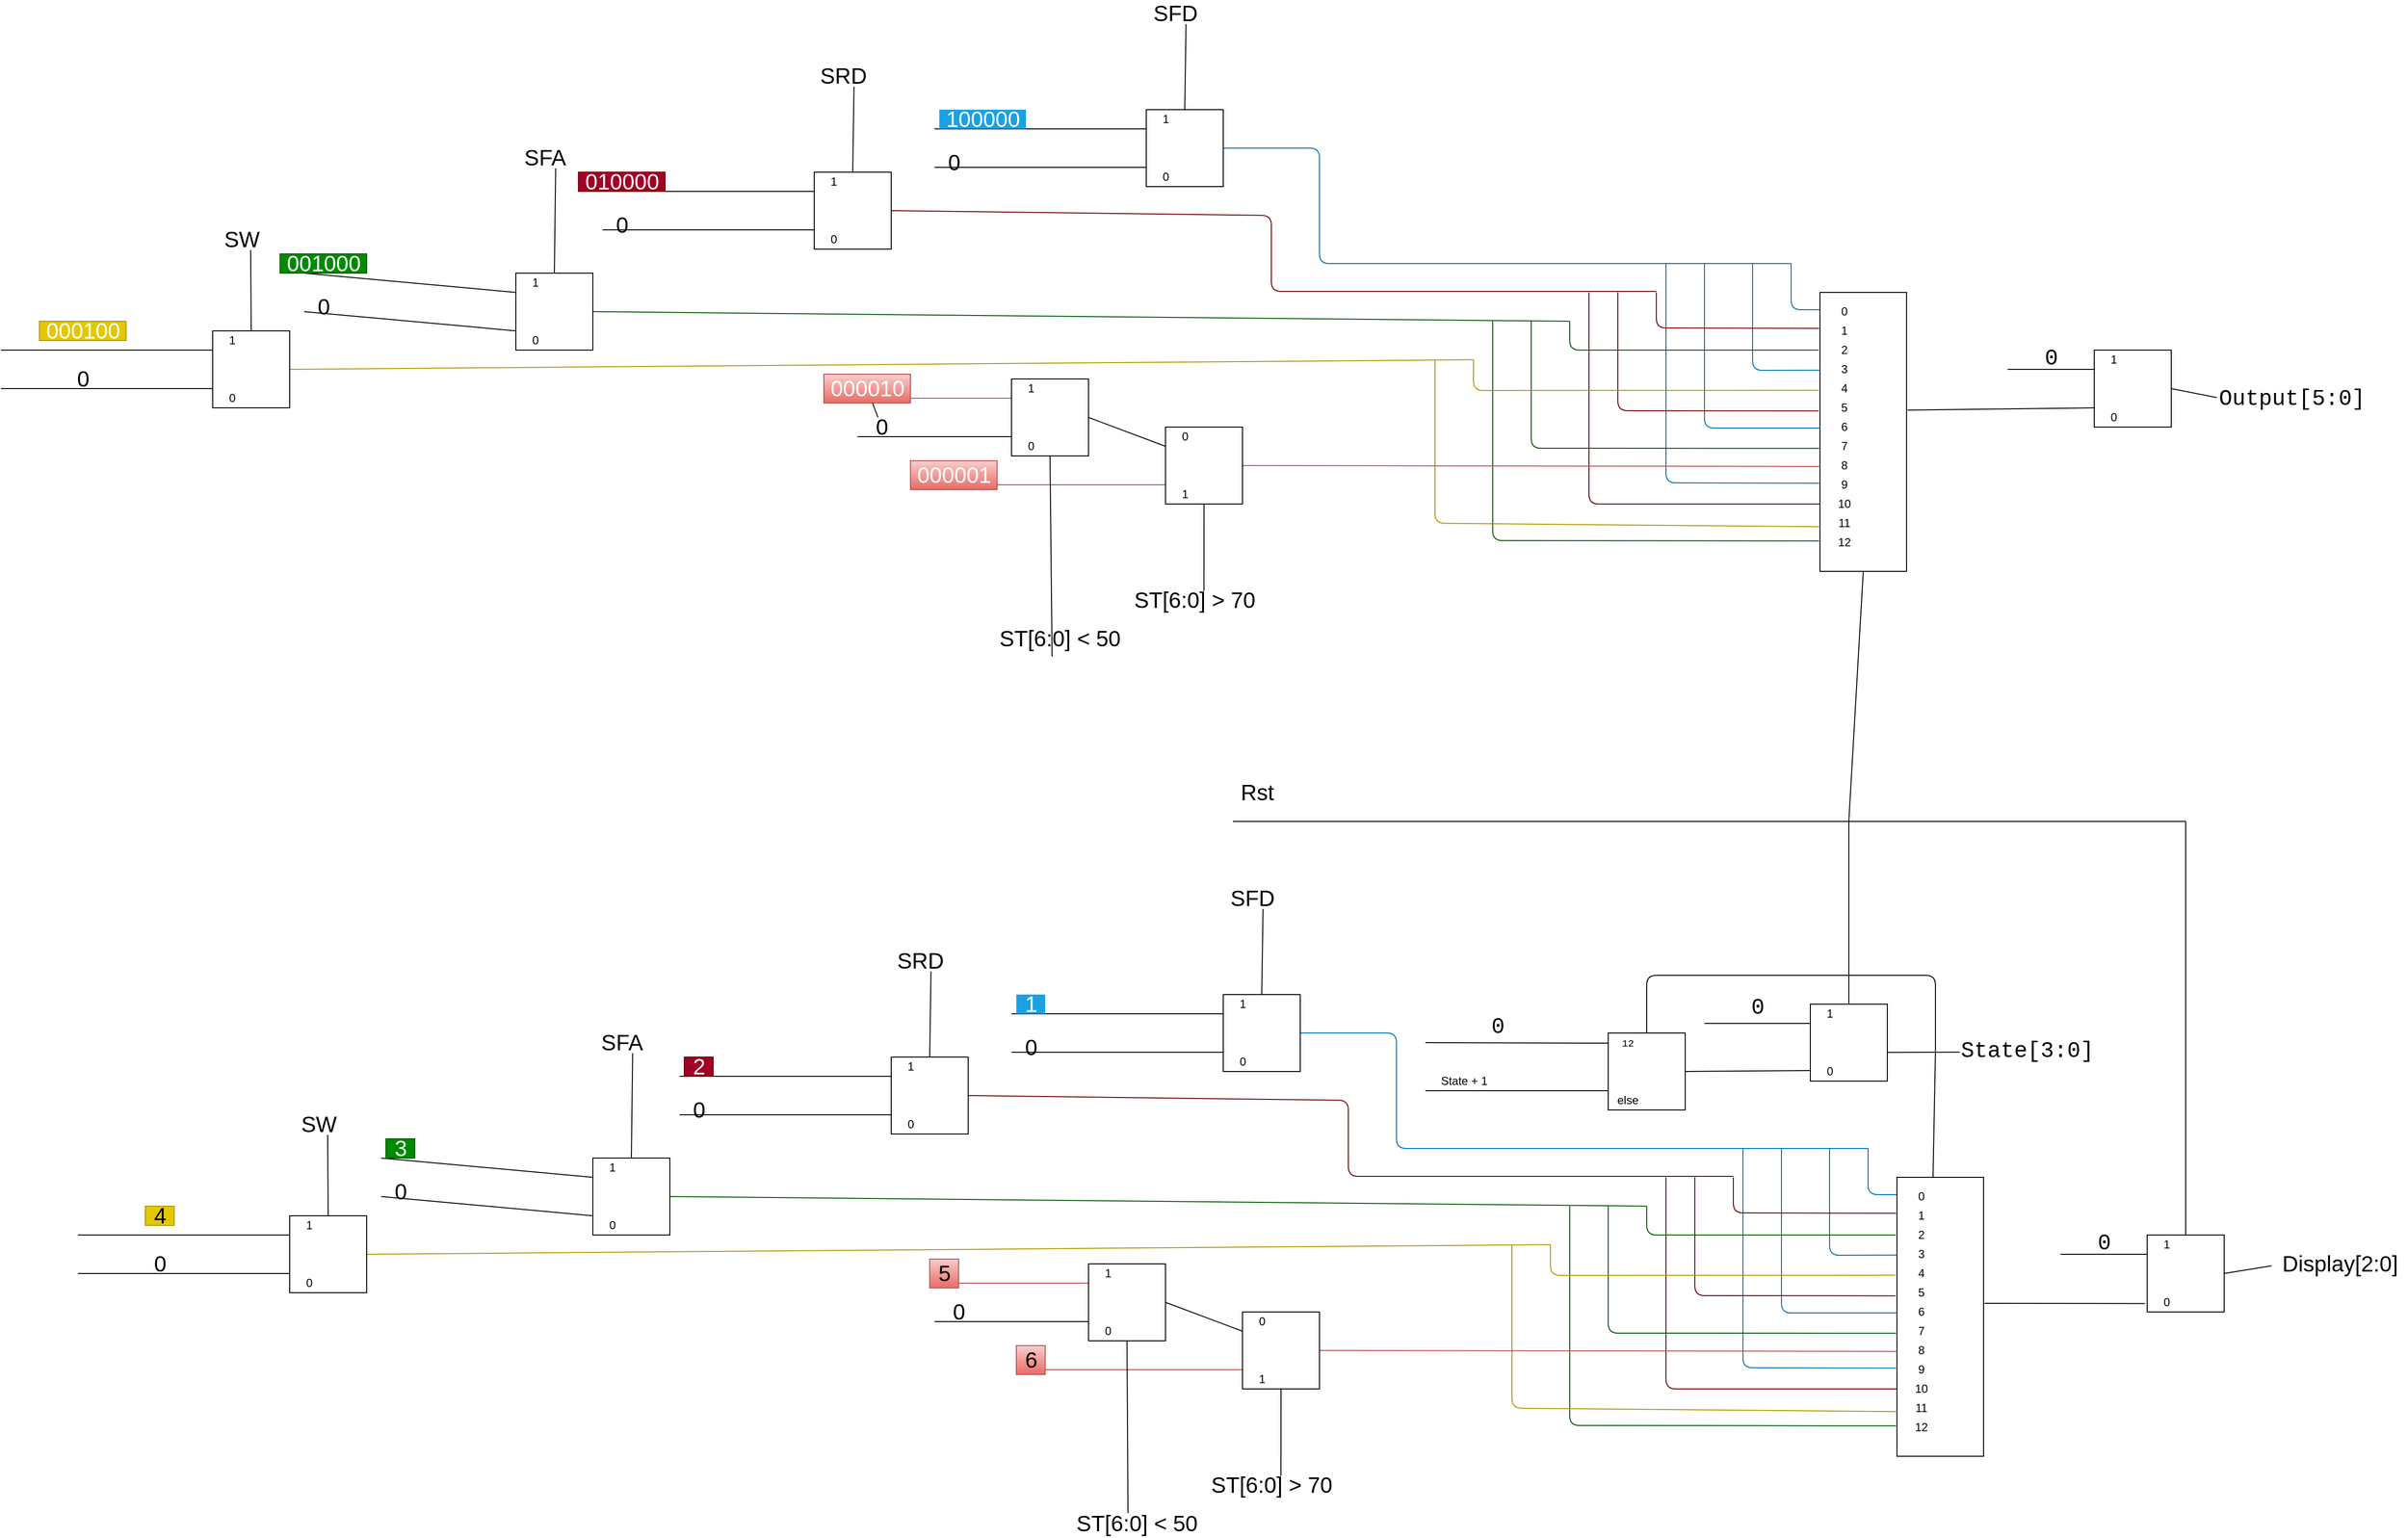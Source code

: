 <mxfile>
    <diagram id="Bz2Nu-mnMBvlXORejfEb" name="Page-1">
        <mxGraphModel dx="4529" dy="2711" grid="1" gridSize="10" guides="1" tooltips="1" connect="1" arrows="1" fold="1" page="1" pageScale="1" pageWidth="850" pageHeight="1100" math="0" shadow="0">
            <root>
                <mxCell id="0"/>
                <mxCell id="1" parent="0"/>
                <mxCell id="13" value="&lt;font style=&quot;font-size: 23px&quot;&gt;Display[2:0]&lt;/font&gt;" style="text;html=1;align=center;verticalAlign=middle;resizable=0;points=[];autosize=1;strokeColor=none;" parent="1" vertex="1">
                    <mxGeometry x="970" y="330" width="140" height="20" as="geometry"/>
                </mxCell>
                <mxCell id="14" value="&lt;div style=&quot;font-family: consolas, &amp;quot;courier new&amp;quot;, monospace; font-size: 23px; line-height: 16px;&quot;&gt;Output[5:0]&lt;/div&gt;" style="text;html=1;align=center;verticalAlign=middle;resizable=0;points=[];autosize=1;strokeColor=none;" parent="1" vertex="1">
                    <mxGeometry x="915" y="-570" width="150" height="20" as="geometry"/>
                </mxCell>
                <mxCell id="16" value="&lt;div style=&quot;font-family: consolas, &amp;quot;courier new&amp;quot;, monospace; line-height: 16px;&quot;&gt;&lt;font style=&quot;font-size: 23px&quot;&gt;State[3:0]&lt;/font&gt;&lt;/div&gt;" style="text;html=1;align=center;verticalAlign=middle;resizable=0;points=[];autosize=1;strokeColor=none;" parent="1" vertex="1">
                    <mxGeometry x="645" y="110" width="140" height="20" as="geometry"/>
                </mxCell>
                <mxCell id="17" value="" style="whiteSpace=wrap;html=1;aspect=fixed;" parent="1" vertex="1">
                    <mxGeometry x="490" y="70" width="80" height="80" as="geometry"/>
                </mxCell>
                <mxCell id="18" value="" style="endArrow=none;html=1;" parent="1" edge="1">
                    <mxGeometry width="50" height="50" relative="1" as="geometry">
                        <mxPoint x="-110" y="-120" as="sourcePoint"/>
                        <mxPoint x="880" y="-120" as="targetPoint"/>
                    </mxGeometry>
                </mxCell>
                <mxCell id="19" value="&lt;font style=&quot;font-size: 23px&quot;&gt;Rst&lt;/font&gt;" style="text;html=1;align=center;verticalAlign=middle;resizable=0;points=[];autosize=1;strokeColor=none;" parent="1" vertex="1">
                    <mxGeometry x="-110" y="-160" width="50" height="20" as="geometry"/>
                </mxCell>
                <mxCell id="20" value="" style="endArrow=none;html=1;exitX=0.5;exitY=0;exitDx=0;exitDy=0;" parent="1" source="17" edge="1">
                    <mxGeometry width="50" height="50" relative="1" as="geometry">
                        <mxPoint x="810" y="280" as="sourcePoint"/>
                        <mxPoint x="530" y="-120" as="targetPoint"/>
                    </mxGeometry>
                </mxCell>
                <mxCell id="21" value="" style="endArrow=none;html=1;entryX=0;entryY=0.25;entryDx=0;entryDy=0;" parent="1" target="17" edge="1">
                    <mxGeometry width="50" height="50" relative="1" as="geometry">
                        <mxPoint x="380" y="90" as="sourcePoint"/>
                        <mxPoint x="860" y="230" as="targetPoint"/>
                    </mxGeometry>
                </mxCell>
                <mxCell id="22" value="&lt;div style=&quot;font-family: consolas, &amp;quot;courier new&amp;quot;, monospace; font-size: 10.5px; line-height: 14px;&quot;&gt;&lt;span style=&quot;font-size: 23px&quot;&gt;0&lt;/span&gt;&lt;/div&gt;" style="text;html=1;align=center;verticalAlign=middle;resizable=0;points=[];autosize=1;strokeColor=none;" parent="1" vertex="1">
                    <mxGeometry x="420" y="65" width="30" height="20" as="geometry"/>
                </mxCell>
                <mxCell id="23" value="" style="endArrow=none;html=1;exitX=1.005;exitY=0.626;exitDx=0;exitDy=0;exitPerimeter=0;entryX=0.001;entryY=0.493;entryDx=0;entryDy=0;entryPerimeter=0;" parent="1" source="17" target="16" edge="1">
                    <mxGeometry width="50" height="50" relative="1" as="geometry">
                        <mxPoint x="490" y="110" as="sourcePoint"/>
                        <mxPoint x="640" y="120" as="targetPoint"/>
                    </mxGeometry>
                </mxCell>
                <mxCell id="25" value="" style="endArrow=none;html=1;entryX=0.009;entryY=0.132;entryDx=0;entryDy=0;entryPerimeter=0;" parent="1" target="38" edge="1">
                    <mxGeometry width="50" height="50" relative="1" as="geometry">
                        <mxPoint x="90" y="110" as="sourcePoint"/>
                        <mxPoint x="280" y="110" as="targetPoint"/>
                    </mxGeometry>
                </mxCell>
                <mxCell id="26" value="&lt;div style=&quot;font-family: consolas, &amp;quot;courier new&amp;quot;, monospace; font-size: 10.5px; line-height: 14px;&quot;&gt;&lt;span style=&quot;font-size: 23px&quot;&gt;0&lt;/span&gt;&lt;/div&gt;" style="text;html=1;align=center;verticalAlign=middle;resizable=0;points=[];autosize=1;strokeColor=none;" parent="1" vertex="1">
                    <mxGeometry x="150" y="85" width="30" height="20" as="geometry"/>
                </mxCell>
                <mxCell id="28" value="" style="endArrow=none;html=1;entryX=0.005;entryY=0.862;entryDx=0;entryDy=0;entryPerimeter=0;exitX=1;exitY=0.5;exitDx=0;exitDy=0;" parent="1" source="38" target="17" edge="1">
                    <mxGeometry width="50" height="50" relative="1" as="geometry">
                        <mxPoint x="400" y="139" as="sourcePoint"/>
                        <mxPoint x="440" as="targetPoint"/>
                    </mxGeometry>
                </mxCell>
                <mxCell id="32" value="1" style="text;html=1;align=center;verticalAlign=middle;resizable=0;points=[];autosize=1;strokeColor=none;" parent="1" vertex="1">
                    <mxGeometry x="500" y="70" width="20" height="20" as="geometry"/>
                </mxCell>
                <mxCell id="37" value="0" style="text;html=1;align=center;verticalAlign=middle;resizable=0;points=[];autosize=1;strokeColor=none;" parent="1" vertex="1">
                    <mxGeometry x="500" y="130" width="20" height="20" as="geometry"/>
                </mxCell>
                <mxCell id="38" value="" style="whiteSpace=wrap;html=1;aspect=fixed;" parent="1" vertex="1">
                    <mxGeometry x="280" y="100" width="80" height="80" as="geometry"/>
                </mxCell>
                <mxCell id="39" value="&lt;div style=&quot;font-family: consolas, &amp;quot;courier new&amp;quot;, monospace; font-size: 10.5px; line-height: 14px;&quot;&gt;&lt;span&gt;12&lt;/span&gt;&lt;/div&gt;" style="text;html=1;align=center;verticalAlign=middle;resizable=0;points=[];autosize=1;strokeColor=none;" parent="1" vertex="1">
                    <mxGeometry x="285" y="100" width="30" height="20" as="geometry"/>
                </mxCell>
                <mxCell id="40" value="else" style="text;html=1;align=center;verticalAlign=middle;resizable=0;points=[];autosize=1;strokeColor=none;" parent="1" vertex="1">
                    <mxGeometry x="280" y="160" width="40" height="20" as="geometry"/>
                </mxCell>
                <mxCell id="41" value="" style="endArrow=none;html=1;exitX=0.5;exitY=0;exitDx=0;exitDy=0;" parent="1" source="38" edge="1">
                    <mxGeometry width="50" height="50" relative="1" as="geometry">
                        <mxPoint x="320" y="40" as="sourcePoint"/>
                        <mxPoint x="620" y="120" as="targetPoint"/>
                        <Array as="points">
                            <mxPoint x="320" y="40"/>
                            <mxPoint x="620" y="40"/>
                        </Array>
                    </mxGeometry>
                </mxCell>
                <mxCell id="42" value="" style="endArrow=none;html=1;exitX=0;exitY=0.75;exitDx=0;exitDy=0;" parent="1" source="38" edge="1">
                    <mxGeometry width="50" height="50" relative="1" as="geometry">
                        <mxPoint x="370" y="110" as="sourcePoint"/>
                        <mxPoint x="90" y="160" as="targetPoint"/>
                    </mxGeometry>
                </mxCell>
                <mxCell id="43" value="State + 1" style="text;html=1;align=center;verticalAlign=middle;resizable=0;points=[];autosize=1;strokeColor=none;" parent="1" vertex="1">
                    <mxGeometry x="100" y="140" width="60" height="20" as="geometry"/>
                </mxCell>
                <mxCell id="50" style="edgeStyle=none;html=1;exitX=1;exitY=0.5;exitDx=0;exitDy=0;endArrow=none;endFill=0;entryX=-0.005;entryY=0.6;entryDx=0;entryDy=0;entryPerimeter=0;" parent="1" source="44" target="13" edge="1">
                    <mxGeometry relative="1" as="geometry">
                        <mxPoint x="960" y="300" as="targetPoint"/>
                    </mxGeometry>
                </mxCell>
                <mxCell id="44" value="" style="whiteSpace=wrap;html=1;aspect=fixed;" parent="1" vertex="1">
                    <mxGeometry x="840" y="310" width="80" height="80" as="geometry"/>
                </mxCell>
                <mxCell id="45" value="&lt;div style=&quot;font-family: consolas, &amp;quot;courier new&amp;quot;, monospace; font-size: 10.5px; line-height: 14px;&quot;&gt;&lt;span style=&quot;font-size: 23px&quot;&gt;0&lt;/span&gt;&lt;/div&gt;" style="text;html=1;align=center;verticalAlign=middle;resizable=0;points=[];autosize=1;strokeColor=none;" parent="1" vertex="1">
                    <mxGeometry x="780" y="310" width="30" height="20" as="geometry"/>
                </mxCell>
                <mxCell id="46" value="1" style="text;html=1;align=center;verticalAlign=middle;resizable=0;points=[];autosize=1;strokeColor=none;" parent="1" vertex="1">
                    <mxGeometry x="850" y="310" width="20" height="20" as="geometry"/>
                </mxCell>
                <mxCell id="47" value="0" style="text;html=1;align=center;verticalAlign=middle;resizable=0;points=[];autosize=1;strokeColor=none;" parent="1" vertex="1">
                    <mxGeometry x="850" y="370" width="20" height="20" as="geometry"/>
                </mxCell>
                <mxCell id="48" value="" style="endArrow=none;html=1;exitX=0.5;exitY=0;exitDx=0;exitDy=0;" parent="1" source="44" edge="1">
                    <mxGeometry width="50" height="50" relative="1" as="geometry">
                        <mxPoint x="880" y="280" as="sourcePoint"/>
                        <mxPoint x="880" y="-120" as="targetPoint"/>
                    </mxGeometry>
                </mxCell>
                <mxCell id="49" value="" style="endArrow=none;html=1;entryX=0;entryY=0.25;entryDx=0;entryDy=0;" parent="1" target="44" edge="1">
                    <mxGeometry width="50" height="50" relative="1" as="geometry">
                        <mxPoint x="750" y="330" as="sourcePoint"/>
                        <mxPoint x="720" y="160" as="targetPoint"/>
                    </mxGeometry>
                </mxCell>
                <mxCell id="55" style="edgeStyle=none;html=1;entryX=-0.029;entryY=0.89;entryDx=0;entryDy=0;entryPerimeter=0;endArrow=none;endFill=0;" parent="1" target="44" edge="1">
                    <mxGeometry relative="1" as="geometry">
                        <mxPoint x="671" y="381" as="sourcePoint"/>
                    </mxGeometry>
                </mxCell>
                <mxCell id="54" value="" style="endArrow=none;html=1;exitX=0.416;exitY=0.007;exitDx=0;exitDy=0;exitPerimeter=0;" parent="1" source="56" edge="1">
                    <mxGeometry width="50" height="50" relative="1" as="geometry">
                        <mxPoint x="620" y="340" as="sourcePoint"/>
                        <mxPoint x="620" y="120" as="targetPoint"/>
                    </mxGeometry>
                </mxCell>
                <mxCell id="56" value="" style="rounded=0;whiteSpace=wrap;html=1;" parent="1" vertex="1">
                    <mxGeometry x="580" y="250" width="90" height="290" as="geometry"/>
                </mxCell>
                <mxCell id="57" value="0" style="text;html=1;align=center;verticalAlign=middle;resizable=0;points=[];autosize=1;strokeColor=none;" parent="1" vertex="1">
                    <mxGeometry x="595" y="260" width="20" height="20" as="geometry"/>
                </mxCell>
                <mxCell id="58" value="1" style="text;html=1;align=center;verticalAlign=middle;resizable=0;points=[];autosize=1;strokeColor=none;" parent="1" vertex="1">
                    <mxGeometry x="595" y="280" width="20" height="20" as="geometry"/>
                </mxCell>
                <mxCell id="59" value="2" style="text;html=1;align=center;verticalAlign=middle;resizable=0;points=[];autosize=1;strokeColor=none;" parent="1" vertex="1">
                    <mxGeometry x="595" y="300" width="20" height="20" as="geometry"/>
                </mxCell>
                <mxCell id="60" value="3" style="text;html=1;align=center;verticalAlign=middle;resizable=0;points=[];autosize=1;strokeColor=none;" parent="1" vertex="1">
                    <mxGeometry x="595" y="320" width="20" height="20" as="geometry"/>
                </mxCell>
                <mxCell id="61" value="4" style="text;html=1;align=center;verticalAlign=middle;resizable=0;points=[];autosize=1;strokeColor=none;" parent="1" vertex="1">
                    <mxGeometry x="595" y="340" width="20" height="20" as="geometry"/>
                </mxCell>
                <mxCell id="62" value="5" style="text;html=1;align=center;verticalAlign=middle;resizable=0;points=[];autosize=1;strokeColor=none;" parent="1" vertex="1">
                    <mxGeometry x="595" y="360" width="20" height="20" as="geometry"/>
                </mxCell>
                <mxCell id="63" value="6" style="text;html=1;align=center;verticalAlign=middle;resizable=0;points=[];autosize=1;strokeColor=none;" parent="1" vertex="1">
                    <mxGeometry x="595" y="380" width="20" height="20" as="geometry"/>
                </mxCell>
                <mxCell id="64" value="7" style="text;html=1;align=center;verticalAlign=middle;resizable=0;points=[];autosize=1;strokeColor=none;" parent="1" vertex="1">
                    <mxGeometry x="595" y="400" width="20" height="20" as="geometry"/>
                </mxCell>
                <mxCell id="65" value="8" style="text;html=1;align=center;verticalAlign=middle;resizable=0;points=[];autosize=1;strokeColor=none;" parent="1" vertex="1">
                    <mxGeometry x="595" y="420" width="20" height="20" as="geometry"/>
                </mxCell>
                <mxCell id="66" value="9" style="text;html=1;align=center;verticalAlign=middle;resizable=0;points=[];autosize=1;strokeColor=none;" parent="1" vertex="1">
                    <mxGeometry x="595" y="440" width="20" height="20" as="geometry"/>
                </mxCell>
                <mxCell id="67" value="10" style="text;html=1;align=center;verticalAlign=middle;resizable=0;points=[];autosize=1;strokeColor=none;" parent="1" vertex="1">
                    <mxGeometry x="590" y="460" width="30" height="20" as="geometry"/>
                </mxCell>
                <mxCell id="68" value="11" style="text;html=1;align=center;verticalAlign=middle;resizable=0;points=[];autosize=1;strokeColor=none;" parent="1" vertex="1">
                    <mxGeometry x="590" y="480" width="30" height="20" as="geometry"/>
                </mxCell>
                <mxCell id="69" value="12" style="text;html=1;align=center;verticalAlign=middle;resizable=0;points=[];autosize=1;strokeColor=none;" parent="1" vertex="1">
                    <mxGeometry x="590" y="500" width="30" height="20" as="geometry"/>
                </mxCell>
                <mxCell id="70" value="" style="endArrow=none;html=1;fillColor=#1ba1e2;strokeColor=#006EAF;exitX=1;exitY=0.5;exitDx=0;exitDy=0;" parent="1" edge="1" source="117">
                    <mxGeometry width="50" height="50" relative="1" as="geometry">
                        <mxPoint x="90" y="220" as="sourcePoint"/>
                        <mxPoint x="550" y="220" as="targetPoint"/>
                        <Array as="points">
                            <mxPoint x="60" y="100"/>
                            <mxPoint x="60" y="220"/>
                        </Array>
                    </mxGeometry>
                </mxCell>
                <mxCell id="72" value="" style="endArrow=none;html=1;fillColor=#a20025;strokeColor=#6F0000;exitX=1;exitY=0.5;exitDx=0;exitDy=0;" parent="1" edge="1" source="128">
                    <mxGeometry width="50" height="50" relative="1" as="geometry">
                        <mxPoint x="90" y="249" as="sourcePoint"/>
                        <mxPoint x="410" y="249" as="targetPoint"/>
                        <Array as="points">
                            <mxPoint x="10" y="170"/>
                            <mxPoint x="10" y="249"/>
                        </Array>
                    </mxGeometry>
                </mxCell>
                <mxCell id="74" value="" style="endArrow=none;html=1;fillColor=#008a00;strokeColor=#005700;exitX=1;exitY=0.5;exitDx=0;exitDy=0;" parent="1" edge="1" source="137">
                    <mxGeometry width="50" height="50" relative="1" as="geometry">
                        <mxPoint x="30" y="280" as="sourcePoint"/>
                        <mxPoint x="320" y="280" as="targetPoint"/>
                    </mxGeometry>
                </mxCell>
                <mxCell id="76" value="" style="endArrow=none;html=1;fillColor=#e3c800;strokeColor=#B09500;exitX=1;exitY=0.5;exitDx=0;exitDy=0;" parent="1" edge="1" source="146">
                    <mxGeometry width="50" height="50" relative="1" as="geometry">
                        <mxPoint x="-980" y="330" as="sourcePoint"/>
                        <mxPoint x="220" y="320" as="targetPoint"/>
                    </mxGeometry>
                </mxCell>
                <mxCell id="80" value="" style="endArrow=none;html=1;gradientColor=#ea6b66;fillColor=#f8cecc;strokeColor=#b85450;entryX=0;entryY=0.25;entryDx=0;entryDy=0;" parent="1" edge="1" target="96">
                    <mxGeometry width="50" height="50" relative="1" as="geometry">
                        <mxPoint x="-420" y="360" as="sourcePoint"/>
                        <mxPoint x="-340" y="388.67" as="targetPoint"/>
                    </mxGeometry>
                </mxCell>
                <mxCell id="81" value="5" style="text;html=1;align=center;verticalAlign=middle;resizable=0;points=[];autosize=1;strokeColor=#b85450;gradientColor=#ea6b66;fillColor=#f8cecc;fontSize=23;" parent="1" vertex="1">
                    <mxGeometry x="-425" y="335" width="30" height="30" as="geometry"/>
                </mxCell>
                <mxCell id="82" value="" style="endArrow=none;html=1;gradientColor=#ea6b66;fillColor=#f8cecc;strokeColor=#b85450;entryX=0;entryY=0.75;entryDx=0;entryDy=0;" parent="1" edge="1" target="108">
                    <mxGeometry width="50" height="50" relative="1" as="geometry">
                        <mxPoint x="-330" y="450" as="sourcePoint"/>
                        <mxPoint x="-340" y="419.67" as="targetPoint"/>
                    </mxGeometry>
                </mxCell>
                <mxCell id="83" value="6" style="text;html=1;align=center;verticalAlign=middle;resizable=0;points=[];autosize=1;strokeColor=#b85450;gradientColor=#ea6b66;fillColor=#f8cecc;fontSize=23;" parent="1" vertex="1">
                    <mxGeometry x="-335" y="425" width="30" height="30" as="geometry"/>
                </mxCell>
                <mxCell id="84" value="" style="endArrow=none;html=1;entryX=0.001;entryY=0.279;entryDx=0;entryDy=0;entryPerimeter=0;fillColor=#1ba1e2;strokeColor=#006EAF;" parent="1" target="56" edge="1">
                    <mxGeometry width="50" height="50" relative="1" as="geometry">
                        <mxPoint x="510" y="220" as="sourcePoint"/>
                        <mxPoint x="578" y="331" as="targetPoint"/>
                        <Array as="points">
                            <mxPoint x="510" y="331"/>
                        </Array>
                    </mxGeometry>
                </mxCell>
                <mxCell id="85" value="" style="endArrow=none;html=1;entryX=-0.005;entryY=0.062;entryDx=0;entryDy=0;entryPerimeter=0;fillColor=#1ba1e2;strokeColor=#006EAF;" parent="1" target="56" edge="1">
                    <mxGeometry width="50" height="50" relative="1" as="geometry">
                        <mxPoint x="550" y="220" as="sourcePoint"/>
                        <mxPoint x="550" y="260" as="targetPoint"/>
                        <Array as="points">
                            <mxPoint x="550" y="268"/>
                        </Array>
                    </mxGeometry>
                </mxCell>
                <mxCell id="86" value="" style="endArrow=none;html=1;entryX=0.003;entryY=0.486;entryDx=0;entryDy=0;entryPerimeter=0;fillColor=#1ba1e2;strokeColor=#006EAF;" parent="1" target="56" edge="1">
                    <mxGeometry width="50" height="50" relative="1" as="geometry">
                        <mxPoint x="460" y="220" as="sourcePoint"/>
                        <mxPoint x="570" y="390" as="targetPoint"/>
                        <Array as="points">
                            <mxPoint x="460" y="391"/>
                        </Array>
                    </mxGeometry>
                </mxCell>
                <mxCell id="87" value="" style="endArrow=none;html=1;entryX=-0.011;entryY=0.684;entryDx=0;entryDy=0;entryPerimeter=0;fillColor=#1ba1e2;strokeColor=#006EAF;" parent="1" target="56" edge="1">
                    <mxGeometry width="50" height="50" relative="1" as="geometry">
                        <mxPoint x="420" y="220" as="sourcePoint"/>
                        <mxPoint x="590.27" y="400.94" as="targetPoint"/>
                        <Array as="points">
                            <mxPoint x="420" y="448"/>
                        </Array>
                    </mxGeometry>
                </mxCell>
                <mxCell id="88" value="" style="endArrow=none;html=1;entryX=-0.011;entryY=0.129;entryDx=0;entryDy=0;entryPerimeter=0;fillColor=#a20025;strokeColor=#6F0000;" parent="1" target="56" edge="1">
                    <mxGeometry width="50" height="50" relative="1" as="geometry">
                        <mxPoint x="410" y="250" as="sourcePoint"/>
                        <mxPoint x="420" y="370" as="targetPoint"/>
                        <Array as="points">
                            <mxPoint x="410" y="287"/>
                        </Array>
                    </mxGeometry>
                </mxCell>
                <mxCell id="89" value="" style="endArrow=none;html=1;entryX=-0.017;entryY=0.425;entryDx=0;entryDy=0;entryPerimeter=0;fillColor=#a20025;strokeColor=#6F0000;" parent="1" target="56" edge="1">
                    <mxGeometry width="50" height="50" relative="1" as="geometry">
                        <mxPoint x="370" y="250" as="sourcePoint"/>
                        <mxPoint x="589.01" y="297.41" as="targetPoint"/>
                        <Array as="points">
                            <mxPoint x="370" y="373"/>
                        </Array>
                    </mxGeometry>
                </mxCell>
                <mxCell id="90" value="" style="endArrow=none;html=1;fillColor=#a20025;strokeColor=#6F0000;" parent="1" edge="1">
                    <mxGeometry width="50" height="50" relative="1" as="geometry">
                        <mxPoint x="340" y="250" as="sourcePoint"/>
                        <mxPoint x="580" y="470" as="targetPoint"/>
                        <Array as="points">
                            <mxPoint x="340" y="470"/>
                        </Array>
                    </mxGeometry>
                </mxCell>
                <mxCell id="91" value="" style="endArrow=none;html=1;entryX=-0.017;entryY=0.207;entryDx=0;entryDy=0;entryPerimeter=0;fillColor=#008a00;strokeColor=#005700;" parent="1" target="56" edge="1">
                    <mxGeometry width="50" height="50" relative="1" as="geometry">
                        <mxPoint x="320" y="280" as="sourcePoint"/>
                        <mxPoint x="609.01" y="317.41" as="targetPoint"/>
                        <Array as="points">
                            <mxPoint x="320" y="310"/>
                        </Array>
                    </mxGeometry>
                </mxCell>
                <mxCell id="92" value="" style="endArrow=none;html=1;entryX=-0.011;entryY=0.559;entryDx=0;entryDy=0;entryPerimeter=0;fillColor=#008a00;strokeColor=#005700;" parent="1" target="56" edge="1">
                    <mxGeometry width="50" height="50" relative="1" as="geometry">
                        <mxPoint x="280" y="280" as="sourcePoint"/>
                        <mxPoint x="588.47" y="320.03" as="targetPoint"/>
                        <Array as="points">
                            <mxPoint x="280" y="412"/>
                        </Array>
                    </mxGeometry>
                </mxCell>
                <mxCell id="93" value="" style="endArrow=none;html=1;entryX=-0.011;entryY=0.891;entryDx=0;entryDy=0;entryPerimeter=0;fillColor=#008a00;strokeColor=#005700;" parent="1" target="56" edge="1">
                    <mxGeometry width="50" height="50" relative="1" as="geometry">
                        <mxPoint x="240" y="280" as="sourcePoint"/>
                        <mxPoint x="589.01" y="422.11" as="targetPoint"/>
                        <Array as="points">
                            <mxPoint x="240" y="508"/>
                        </Array>
                    </mxGeometry>
                </mxCell>
                <mxCell id="94" value="" style="endArrow=none;html=1;fillColor=#e3c800;strokeColor=#B09500;entryX=-0.019;entryY=0.351;entryDx=0;entryDy=0;entryPerimeter=0;" parent="1" target="56" edge="1">
                    <mxGeometry width="50" height="50" relative="1" as="geometry">
                        <mxPoint x="220" y="320" as="sourcePoint"/>
                        <mxPoint x="230" y="324" as="targetPoint"/>
                        <Array as="points">
                            <mxPoint x="220" y="352"/>
                        </Array>
                    </mxGeometry>
                </mxCell>
                <mxCell id="95" value="" style="endArrow=none;html=1;fillColor=#e3c800;strokeColor=#B09500;entryX=0.001;entryY=0.84;entryDx=0;entryDy=0;entryPerimeter=0;" parent="1" target="56" edge="1">
                    <mxGeometry width="50" height="50" relative="1" as="geometry">
                        <mxPoint x="180" y="320" as="sourcePoint"/>
                        <mxPoint x="560" y="460" as="targetPoint"/>
                        <Array as="points">
                            <mxPoint x="180" y="490"/>
                        </Array>
                    </mxGeometry>
                </mxCell>
                <mxCell id="111" style="edgeStyle=none;html=1;exitX=1;exitY=0.5;exitDx=0;exitDy=0;entryX=0;entryY=0.25;entryDx=0;entryDy=0;endArrow=none;endFill=0;" edge="1" parent="1" source="96" target="108">
                    <mxGeometry relative="1" as="geometry"/>
                </mxCell>
                <mxCell id="114" style="edgeStyle=none;html=1;exitX=0;exitY=0.75;exitDx=0;exitDy=0;endArrow=none;endFill=0;" edge="1" parent="1" source="96">
                    <mxGeometry relative="1" as="geometry">
                        <mxPoint x="-420" y="400" as="targetPoint"/>
                    </mxGeometry>
                </mxCell>
                <mxCell id="96" value="" style="whiteSpace=wrap;html=1;aspect=fixed;" parent="1" vertex="1">
                    <mxGeometry x="-260" y="340" width="80" height="80" as="geometry"/>
                </mxCell>
                <mxCell id="97" value="1" style="text;html=1;align=center;verticalAlign=middle;resizable=0;points=[];autosize=1;strokeColor=none;" parent="1" vertex="1">
                    <mxGeometry x="-250" y="340" width="20" height="20" as="geometry"/>
                </mxCell>
                <mxCell id="98" value="0" style="text;html=1;align=center;verticalAlign=middle;resizable=0;points=[];autosize=1;strokeColor=none;" parent="1" vertex="1">
                    <mxGeometry x="-250" y="400" width="20" height="20" as="geometry"/>
                </mxCell>
                <mxCell id="104" style="edgeStyle=none;html=1;exitX=1;exitY=0.5;exitDx=0;exitDy=0;entryX=-0.018;entryY=0.467;entryDx=0;entryDy=0;entryPerimeter=0;endArrow=none;endFill=0;" parent="1" source="99" target="14" edge="1">
                    <mxGeometry relative="1" as="geometry"/>
                </mxCell>
                <mxCell id="105" style="edgeStyle=none;html=1;exitX=0;exitY=0.75;exitDx=0;exitDy=0;endArrow=none;endFill=0;entryX=1.011;entryY=0.422;entryDx=0;entryDy=0;entryPerimeter=0;" parent="1" source="99" target="172" edge="1">
                    <mxGeometry relative="1" as="geometry">
                        <mxPoint x="695" y="-549" as="targetPoint"/>
                    </mxGeometry>
                </mxCell>
                <mxCell id="99" value="" style="whiteSpace=wrap;html=1;aspect=fixed;" parent="1" vertex="1">
                    <mxGeometry x="785" y="-610" width="80" height="80" as="geometry"/>
                </mxCell>
                <mxCell id="100" value="&lt;div style=&quot;font-family: consolas, &amp;quot;courier new&amp;quot;, monospace; font-size: 10.5px; line-height: 14px;&quot;&gt;&lt;span style=&quot;font-size: 23px&quot;&gt;0&lt;/span&gt;&lt;/div&gt;" style="text;html=1;align=center;verticalAlign=middle;resizable=0;points=[];autosize=1;strokeColor=none;" parent="1" vertex="1">
                    <mxGeometry x="725" y="-610" width="30" height="20" as="geometry"/>
                </mxCell>
                <mxCell id="101" value="1" style="text;html=1;align=center;verticalAlign=middle;resizable=0;points=[];autosize=1;strokeColor=none;" parent="1" vertex="1">
                    <mxGeometry x="795" y="-610" width="20" height="20" as="geometry"/>
                </mxCell>
                <mxCell id="102" value="0" style="text;html=1;align=center;verticalAlign=middle;resizable=0;points=[];autosize=1;strokeColor=none;" parent="1" vertex="1">
                    <mxGeometry x="795" y="-550" width="20" height="20" as="geometry"/>
                </mxCell>
                <mxCell id="103" value="" style="endArrow=none;html=1;entryX=0;entryY=0.25;entryDx=0;entryDy=0;" parent="1" target="99" edge="1">
                    <mxGeometry width="50" height="50" relative="1" as="geometry">
                        <mxPoint x="695" y="-590" as="sourcePoint"/>
                        <mxPoint x="665" y="-760" as="targetPoint"/>
                    </mxGeometry>
                </mxCell>
                <mxCell id="106" value="&lt;font style=&quot;font-size: 23px&quot;&gt;ST[6:0] &amp;lt; 50&lt;/font&gt;" style="text;html=1;align=center;verticalAlign=middle;resizable=0;points=[];autosize=1;strokeColor=none;" parent="1" vertex="1">
                    <mxGeometry x="-280" y="600" width="140" height="20" as="geometry"/>
                </mxCell>
                <mxCell id="107" value="" style="endArrow=none;html=1;fontColor=#FFFFFF;exitX=0.436;exitY=-0.043;exitDx=0;exitDy=0;exitPerimeter=0;entryX=0.5;entryY=1;entryDx=0;entryDy=0;" parent="1" source="106" target="96" edge="1">
                    <mxGeometry width="50" height="50" relative="1" as="geometry">
                        <mxPoint x="-210" y="270" as="sourcePoint"/>
                        <mxPoint x="-210" y="520" as="targetPoint"/>
                    </mxGeometry>
                </mxCell>
                <mxCell id="113" style="edgeStyle=none;html=1;exitX=0.5;exitY=1;exitDx=0;exitDy=0;entryX=0.571;entryY=0.017;entryDx=0;entryDy=0;entryPerimeter=0;endArrow=none;endFill=0;" edge="1" parent="1" source="108" target="112">
                    <mxGeometry relative="1" as="geometry"/>
                </mxCell>
                <mxCell id="116" style="edgeStyle=none;html=1;exitX=1;exitY=0.5;exitDx=0;exitDy=0;entryX=0;entryY=0.624;entryDx=0;entryDy=0;entryPerimeter=0;endArrow=none;endFill=0;gradientColor=#ea6b66;fillColor=#f8cecc;strokeColor=#b85450;" edge="1" parent="1" source="108" target="56">
                    <mxGeometry relative="1" as="geometry"/>
                </mxCell>
                <mxCell id="108" value="" style="whiteSpace=wrap;html=1;aspect=fixed;" vertex="1" parent="1">
                    <mxGeometry x="-100" y="390" width="80" height="80" as="geometry"/>
                </mxCell>
                <mxCell id="109" value="0" style="text;html=1;align=center;verticalAlign=middle;resizable=0;points=[];autosize=1;strokeColor=none;" vertex="1" parent="1">
                    <mxGeometry x="-90" y="390" width="20" height="20" as="geometry"/>
                </mxCell>
                <mxCell id="110" value="1" style="text;html=1;align=center;verticalAlign=middle;resizable=0;points=[];autosize=1;strokeColor=none;" vertex="1" parent="1">
                    <mxGeometry x="-90" y="450" width="20" height="20" as="geometry"/>
                </mxCell>
                <mxCell id="112" value="&lt;font style=&quot;font-size: 23px&quot;&gt;ST[6:0] &amp;gt; 70&lt;/font&gt;" style="text;html=1;align=center;verticalAlign=middle;resizable=0;points=[];autosize=1;strokeColor=none;" vertex="1" parent="1">
                    <mxGeometry x="-140" y="560" width="140" height="20" as="geometry"/>
                </mxCell>
                <mxCell id="115" value="&lt;font style=&quot;font-size: 23px&quot;&gt;0&lt;/font&gt;" style="text;html=1;align=center;verticalAlign=middle;resizable=0;points=[];autosize=1;strokeColor=none;" vertex="1" parent="1">
                    <mxGeometry x="-410" y="380" width="30" height="20" as="geometry"/>
                </mxCell>
                <mxCell id="126" style="edgeStyle=none;html=1;exitX=0;exitY=0.25;exitDx=0;exitDy=0;endArrow=none;endFill=0;" edge="1" parent="1" source="117">
                    <mxGeometry relative="1" as="geometry">
                        <mxPoint x="-340" y="80" as="targetPoint"/>
                    </mxGeometry>
                </mxCell>
                <mxCell id="117" value="" style="whiteSpace=wrap;html=1;aspect=fixed;" vertex="1" parent="1">
                    <mxGeometry x="-120" y="60" width="80" height="80" as="geometry"/>
                </mxCell>
                <mxCell id="118" value="1" style="text;html=1;align=center;verticalAlign=middle;resizable=0;points=[];autosize=1;strokeColor=none;" vertex="1" parent="1">
                    <mxGeometry x="-110" y="60" width="20" height="20" as="geometry"/>
                </mxCell>
                <mxCell id="119" value="0" style="text;html=1;align=center;verticalAlign=middle;resizable=0;points=[];autosize=1;strokeColor=none;" vertex="1" parent="1">
                    <mxGeometry x="-110" y="120" width="20" height="20" as="geometry"/>
                </mxCell>
                <mxCell id="120" value="&lt;font style=&quot;font-size: 23px&quot;&gt;SFD&lt;/font&gt;" style="text;html=1;align=center;verticalAlign=middle;resizable=0;points=[];autosize=1;strokeColor=none;" vertex="1" parent="1">
                    <mxGeometry x="-120" y="-50" width="60" height="20" as="geometry"/>
                </mxCell>
                <mxCell id="121" value="" style="endArrow=none;html=1;fontColor=#FFFFFF;entryX=0.5;entryY=0;entryDx=0;entryDy=0;exitX=0.689;exitY=1.05;exitDx=0;exitDy=0;exitPerimeter=0;" edge="1" parent="1" source="120" target="117">
                    <mxGeometry width="50" height="50" relative="1" as="geometry">
                        <mxPoint x="-230" y="-24" as="sourcePoint"/>
                        <mxPoint x="-236" y="50" as="targetPoint"/>
                    </mxGeometry>
                </mxCell>
                <mxCell id="123" style="edgeStyle=none;html=1;exitX=0;exitY=0.75;exitDx=0;exitDy=0;endArrow=none;endFill=0;" edge="1" parent="1" source="117">
                    <mxGeometry relative="1" as="geometry">
                        <mxPoint x="-340" y="120" as="targetPoint"/>
                        <mxPoint x="-280" y="138.33" as="sourcePoint"/>
                    </mxGeometry>
                </mxCell>
                <mxCell id="124" value="&lt;font style=&quot;font-size: 23px&quot;&gt;0&lt;/font&gt;" style="text;html=1;align=center;verticalAlign=middle;resizable=0;points=[];autosize=1;strokeColor=none;" vertex="1" parent="1">
                    <mxGeometry x="-335" y="105.0" width="30" height="20" as="geometry"/>
                </mxCell>
                <mxCell id="125" value="&lt;font style=&quot;font-size: 23px&quot;&gt;1&lt;/font&gt;" style="text;html=1;align=center;verticalAlign=middle;resizable=0;points=[];autosize=1;strokeColor=none;fillColor=#1ba1e2;fontColor=#ffffff;" vertex="1" parent="1">
                    <mxGeometry x="-335" y="60" width="30" height="20" as="geometry"/>
                </mxCell>
                <mxCell id="127" style="edgeStyle=none;html=1;exitX=0;exitY=0.25;exitDx=0;exitDy=0;endArrow=none;endFill=0;" edge="1" parent="1" source="128">
                    <mxGeometry relative="1" as="geometry">
                        <mxPoint x="-685" y="145" as="targetPoint"/>
                    </mxGeometry>
                </mxCell>
                <mxCell id="128" value="" style="whiteSpace=wrap;html=1;aspect=fixed;" vertex="1" parent="1">
                    <mxGeometry x="-465" y="125" width="80" height="80" as="geometry"/>
                </mxCell>
                <mxCell id="129" value="1" style="text;html=1;align=center;verticalAlign=middle;resizable=0;points=[];autosize=1;strokeColor=none;" vertex="1" parent="1">
                    <mxGeometry x="-455" y="125" width="20" height="20" as="geometry"/>
                </mxCell>
                <mxCell id="130" value="0" style="text;html=1;align=center;verticalAlign=middle;resizable=0;points=[];autosize=1;strokeColor=none;" vertex="1" parent="1">
                    <mxGeometry x="-455" y="185" width="20" height="20" as="geometry"/>
                </mxCell>
                <mxCell id="131" value="&lt;font style=&quot;font-size: 23px&quot;&gt;SRD&lt;/font&gt;" style="text;html=1;align=center;verticalAlign=middle;resizable=0;points=[];autosize=1;strokeColor=none;" vertex="1" parent="1">
                    <mxGeometry x="-465" y="15" width="60" height="20" as="geometry"/>
                </mxCell>
                <mxCell id="132" value="" style="endArrow=none;html=1;fontColor=#FFFFFF;entryX=0.5;entryY=0;entryDx=0;entryDy=0;exitX=0.689;exitY=1.05;exitDx=0;exitDy=0;exitPerimeter=0;" edge="1" parent="1" source="131" target="128">
                    <mxGeometry width="50" height="50" relative="1" as="geometry">
                        <mxPoint x="-575" y="41" as="sourcePoint"/>
                        <mxPoint x="-581" y="115" as="targetPoint"/>
                    </mxGeometry>
                </mxCell>
                <mxCell id="133" style="edgeStyle=none;html=1;exitX=0;exitY=0.75;exitDx=0;exitDy=0;endArrow=none;endFill=0;" edge="1" parent="1" source="128">
                    <mxGeometry relative="1" as="geometry">
                        <mxPoint x="-685" y="185" as="targetPoint"/>
                        <mxPoint x="-625" y="203.33" as="sourcePoint"/>
                    </mxGeometry>
                </mxCell>
                <mxCell id="134" value="&lt;font style=&quot;font-size: 23px&quot;&gt;0&lt;/font&gt;" style="text;html=1;align=center;verticalAlign=middle;resizable=0;points=[];autosize=1;strokeColor=none;" vertex="1" parent="1">
                    <mxGeometry x="-680" y="170" width="30" height="20" as="geometry"/>
                </mxCell>
                <mxCell id="135" value="&lt;font style=&quot;font-size: 23px&quot;&gt;2&lt;/font&gt;" style="text;html=1;align=center;verticalAlign=middle;resizable=0;points=[];autosize=1;strokeColor=#6F0000;fillColor=#a20025;fontColor=#ffffff;" vertex="1" parent="1">
                    <mxGeometry x="-680" y="125" width="30" height="20" as="geometry"/>
                </mxCell>
                <mxCell id="136" style="edgeStyle=none;html=1;exitX=0;exitY=0.25;exitDx=0;exitDy=0;endArrow=none;endFill=0;" edge="1" parent="1" source="137">
                    <mxGeometry relative="1" as="geometry">
                        <mxPoint x="-995" y="230" as="targetPoint"/>
                    </mxGeometry>
                </mxCell>
                <mxCell id="137" value="" style="whiteSpace=wrap;html=1;aspect=fixed;" vertex="1" parent="1">
                    <mxGeometry x="-775" y="230" width="80" height="80" as="geometry"/>
                </mxCell>
                <mxCell id="138" value="1" style="text;html=1;align=center;verticalAlign=middle;resizable=0;points=[];autosize=1;strokeColor=none;" vertex="1" parent="1">
                    <mxGeometry x="-765" y="230" width="20" height="20" as="geometry"/>
                </mxCell>
                <mxCell id="139" value="0" style="text;html=1;align=center;verticalAlign=middle;resizable=0;points=[];autosize=1;strokeColor=none;" vertex="1" parent="1">
                    <mxGeometry x="-765" y="290" width="20" height="20" as="geometry"/>
                </mxCell>
                <mxCell id="140" value="&lt;font style=&quot;font-size: 23px&quot;&gt;SFA&lt;/font&gt;" style="text;html=1;align=center;verticalAlign=middle;resizable=0;points=[];autosize=1;strokeColor=none;" vertex="1" parent="1">
                    <mxGeometry x="-775" y="100" width="60" height="20" as="geometry"/>
                </mxCell>
                <mxCell id="141" value="" style="endArrow=none;html=1;fontColor=#FFFFFF;entryX=0.5;entryY=0;entryDx=0;entryDy=0;exitX=0.689;exitY=1.05;exitDx=0;exitDy=0;exitPerimeter=0;" edge="1" parent="1" source="140" target="137">
                    <mxGeometry width="50" height="50" relative="1" as="geometry">
                        <mxPoint x="-885" y="126" as="sourcePoint"/>
                        <mxPoint x="-891" y="200" as="targetPoint"/>
                    </mxGeometry>
                </mxCell>
                <mxCell id="142" style="edgeStyle=none;html=1;exitX=0;exitY=0.75;exitDx=0;exitDy=0;endArrow=none;endFill=0;" edge="1" parent="1" source="137">
                    <mxGeometry relative="1" as="geometry">
                        <mxPoint x="-995" y="270" as="targetPoint"/>
                        <mxPoint x="-935" y="288.33" as="sourcePoint"/>
                    </mxGeometry>
                </mxCell>
                <mxCell id="143" value="&lt;font style=&quot;font-size: 23px&quot;&gt;0&lt;/font&gt;" style="text;html=1;align=center;verticalAlign=middle;resizable=0;points=[];autosize=1;strokeColor=none;" vertex="1" parent="1">
                    <mxGeometry x="-990" y="255" width="30" height="20" as="geometry"/>
                </mxCell>
                <mxCell id="144" value="&lt;font style=&quot;font-size: 23px&quot;&gt;3&lt;/font&gt;" style="text;html=1;align=center;verticalAlign=middle;resizable=0;points=[];autosize=1;strokeColor=#005700;fillColor=#008a00;fontColor=#ffffff;" vertex="1" parent="1">
                    <mxGeometry x="-990" y="210" width="30" height="20" as="geometry"/>
                </mxCell>
                <mxCell id="145" style="edgeStyle=none;html=1;exitX=0;exitY=0.25;exitDx=0;exitDy=0;endArrow=none;endFill=0;" edge="1" parent="1" source="146">
                    <mxGeometry relative="1" as="geometry">
                        <mxPoint x="-1310" y="310" as="targetPoint"/>
                    </mxGeometry>
                </mxCell>
                <mxCell id="146" value="" style="whiteSpace=wrap;html=1;aspect=fixed;" vertex="1" parent="1">
                    <mxGeometry x="-1090" y="290" width="80" height="80" as="geometry"/>
                </mxCell>
                <mxCell id="147" value="1" style="text;html=1;align=center;verticalAlign=middle;resizable=0;points=[];autosize=1;strokeColor=none;" vertex="1" parent="1">
                    <mxGeometry x="-1080" y="290" width="20" height="20" as="geometry"/>
                </mxCell>
                <mxCell id="148" value="0" style="text;html=1;align=center;verticalAlign=middle;resizable=0;points=[];autosize=1;strokeColor=none;" vertex="1" parent="1">
                    <mxGeometry x="-1080" y="350" width="20" height="20" as="geometry"/>
                </mxCell>
                <mxCell id="149" value="&lt;font style=&quot;font-size: 23px&quot;&gt;SW&lt;/font&gt;" style="text;html=1;align=center;verticalAlign=middle;resizable=0;points=[];autosize=1;strokeColor=none;" vertex="1" parent="1">
                    <mxGeometry x="-1085" y="185" width="50" height="20" as="geometry"/>
                </mxCell>
                <mxCell id="150" value="" style="endArrow=none;html=1;fontColor=#FFFFFF;entryX=0.5;entryY=0;entryDx=0;entryDy=0;exitX=0.689;exitY=1.05;exitDx=0;exitDy=0;exitPerimeter=0;" edge="1" parent="1" source="149" target="146">
                    <mxGeometry width="50" height="50" relative="1" as="geometry">
                        <mxPoint x="-1190" y="211" as="sourcePoint"/>
                        <mxPoint x="-1196" y="285" as="targetPoint"/>
                    </mxGeometry>
                </mxCell>
                <mxCell id="151" style="edgeStyle=none;html=1;exitX=0;exitY=0.75;exitDx=0;exitDy=0;endArrow=none;endFill=0;" edge="1" parent="1" source="146">
                    <mxGeometry relative="1" as="geometry">
                        <mxPoint x="-1310" y="350" as="targetPoint"/>
                        <mxPoint x="-1240" y="373.33" as="sourcePoint"/>
                    </mxGeometry>
                </mxCell>
                <mxCell id="152" value="&lt;font style=&quot;font-size: 23px&quot;&gt;0&lt;/font&gt;" style="text;html=1;align=center;verticalAlign=middle;resizable=0;points=[];autosize=1;strokeColor=none;" vertex="1" parent="1">
                    <mxGeometry x="-1240" y="330" width="30" height="20" as="geometry"/>
                </mxCell>
                <mxCell id="153" value="&lt;font style=&quot;font-size: 23px&quot;&gt;4&lt;/font&gt;" style="text;html=1;align=center;verticalAlign=middle;resizable=0;points=[];autosize=1;strokeColor=#B09500;fillColor=#e3c800;fontColor=#000000;" vertex="1" parent="1">
                    <mxGeometry x="-1240" y="280" width="30" height="20" as="geometry"/>
                </mxCell>
                <mxCell id="172" value="" style="rounded=0;whiteSpace=wrap;html=1;" vertex="1" parent="1">
                    <mxGeometry x="500" y="-670" width="90" height="290" as="geometry"/>
                </mxCell>
                <mxCell id="173" value="0" style="text;html=1;align=center;verticalAlign=middle;resizable=0;points=[];autosize=1;strokeColor=none;" vertex="1" parent="1">
                    <mxGeometry x="515" y="-660" width="20" height="20" as="geometry"/>
                </mxCell>
                <mxCell id="174" value="1" style="text;html=1;align=center;verticalAlign=middle;resizable=0;points=[];autosize=1;strokeColor=none;" vertex="1" parent="1">
                    <mxGeometry x="515" y="-640" width="20" height="20" as="geometry"/>
                </mxCell>
                <mxCell id="175" value="2" style="text;html=1;align=center;verticalAlign=middle;resizable=0;points=[];autosize=1;strokeColor=none;" vertex="1" parent="1">
                    <mxGeometry x="515" y="-620" width="20" height="20" as="geometry"/>
                </mxCell>
                <mxCell id="176" value="3" style="text;html=1;align=center;verticalAlign=middle;resizable=0;points=[];autosize=1;strokeColor=none;" vertex="1" parent="1">
                    <mxGeometry x="515" y="-600" width="20" height="20" as="geometry"/>
                </mxCell>
                <mxCell id="177" value="4" style="text;html=1;align=center;verticalAlign=middle;resizable=0;points=[];autosize=1;strokeColor=none;" vertex="1" parent="1">
                    <mxGeometry x="515" y="-580" width="20" height="20" as="geometry"/>
                </mxCell>
                <mxCell id="178" value="5" style="text;html=1;align=center;verticalAlign=middle;resizable=0;points=[];autosize=1;strokeColor=none;" vertex="1" parent="1">
                    <mxGeometry x="515" y="-560" width="20" height="20" as="geometry"/>
                </mxCell>
                <mxCell id="179" value="6" style="text;html=1;align=center;verticalAlign=middle;resizable=0;points=[];autosize=1;strokeColor=none;" vertex="1" parent="1">
                    <mxGeometry x="515" y="-540" width="20" height="20" as="geometry"/>
                </mxCell>
                <mxCell id="180" value="7" style="text;html=1;align=center;verticalAlign=middle;resizable=0;points=[];autosize=1;strokeColor=none;" vertex="1" parent="1">
                    <mxGeometry x="515" y="-520" width="20" height="20" as="geometry"/>
                </mxCell>
                <mxCell id="181" value="8" style="text;html=1;align=center;verticalAlign=middle;resizable=0;points=[];autosize=1;strokeColor=none;" vertex="1" parent="1">
                    <mxGeometry x="515" y="-500" width="20" height="20" as="geometry"/>
                </mxCell>
                <mxCell id="182" value="9" style="text;html=1;align=center;verticalAlign=middle;resizable=0;points=[];autosize=1;strokeColor=none;" vertex="1" parent="1">
                    <mxGeometry x="515" y="-480" width="20" height="20" as="geometry"/>
                </mxCell>
                <mxCell id="183" value="10" style="text;html=1;align=center;verticalAlign=middle;resizable=0;points=[];autosize=1;strokeColor=none;" vertex="1" parent="1">
                    <mxGeometry x="510" y="-460" width="30" height="20" as="geometry"/>
                </mxCell>
                <mxCell id="184" value="11" style="text;html=1;align=center;verticalAlign=middle;resizable=0;points=[];autosize=1;strokeColor=none;" vertex="1" parent="1">
                    <mxGeometry x="510" y="-440" width="30" height="20" as="geometry"/>
                </mxCell>
                <mxCell id="185" value="12" style="text;html=1;align=center;verticalAlign=middle;resizable=0;points=[];autosize=1;strokeColor=none;" vertex="1" parent="1">
                    <mxGeometry x="510" y="-420" width="30" height="20" as="geometry"/>
                </mxCell>
                <mxCell id="186" value="" style="endArrow=none;html=1;fillColor=#1ba1e2;strokeColor=#006EAF;exitX=1;exitY=0.5;exitDx=0;exitDy=0;" edge="1" parent="1" source="222">
                    <mxGeometry width="50" height="50" relative="1" as="geometry">
                        <mxPoint x="10" y="-700" as="sourcePoint"/>
                        <mxPoint x="470" y="-700" as="targetPoint"/>
                        <Array as="points">
                            <mxPoint x="-20" y="-820"/>
                            <mxPoint x="-20" y="-700"/>
                        </Array>
                    </mxGeometry>
                </mxCell>
                <mxCell id="187" value="" style="endArrow=none;html=1;fillColor=#a20025;strokeColor=#6F0000;exitX=1;exitY=0.5;exitDx=0;exitDy=0;" edge="1" parent="1" source="231">
                    <mxGeometry width="50" height="50" relative="1" as="geometry">
                        <mxPoint x="10" y="-671" as="sourcePoint"/>
                        <mxPoint x="330" y="-671" as="targetPoint"/>
                        <Array as="points">
                            <mxPoint x="-70" y="-750"/>
                            <mxPoint x="-70" y="-671"/>
                        </Array>
                    </mxGeometry>
                </mxCell>
                <mxCell id="188" value="" style="endArrow=none;html=1;fillColor=#008a00;strokeColor=#005700;exitX=1;exitY=0.5;exitDx=0;exitDy=0;" edge="1" parent="1" source="240">
                    <mxGeometry width="50" height="50" relative="1" as="geometry">
                        <mxPoint x="-50" y="-640" as="sourcePoint"/>
                        <mxPoint x="240" y="-640" as="targetPoint"/>
                    </mxGeometry>
                </mxCell>
                <mxCell id="189" value="" style="endArrow=none;html=1;fillColor=#e3c800;strokeColor=#B09500;exitX=1;exitY=0.5;exitDx=0;exitDy=0;" edge="1" parent="1" source="249">
                    <mxGeometry width="50" height="50" relative="1" as="geometry">
                        <mxPoint x="-1060" y="-590" as="sourcePoint"/>
                        <mxPoint x="140" y="-600" as="targetPoint"/>
                    </mxGeometry>
                </mxCell>
                <mxCell id="191" value="" style="endArrow=none;html=1;gradientColor=#ea6b66;fillColor=#f8cecc;strokeColor=#b85450;entryX=0;entryY=0.25;entryDx=0;entryDy=0;" edge="1" parent="1" target="209">
                    <mxGeometry width="50" height="50" relative="1" as="geometry">
                        <mxPoint x="-500" y="-560" as="sourcePoint"/>
                        <mxPoint x="-420" y="-531.33" as="targetPoint"/>
                    </mxGeometry>
                </mxCell>
                <mxCell id="192" value="&lt;span style=&quot;color: rgb(255 , 255 , 255)&quot;&gt;000010&lt;/span&gt;" style="text;html=1;align=center;verticalAlign=middle;resizable=0;points=[];autosize=1;strokeColor=#b85450;gradientColor=#ea6b66;fillColor=#f8cecc;fontSize=23;" vertex="1" parent="1">
                    <mxGeometry x="-535" y="-585" width="90" height="30" as="geometry"/>
                </mxCell>
                <mxCell id="193" value="" style="endArrow=none;html=1;gradientColor=#ea6b66;fillColor=#f8cecc;strokeColor=#b85450;entryX=0;entryY=0.75;entryDx=0;entryDy=0;" edge="1" parent="1" target="216">
                    <mxGeometry width="50" height="50" relative="1" as="geometry">
                        <mxPoint x="-410" y="-470" as="sourcePoint"/>
                        <mxPoint x="-420" y="-500.33" as="targetPoint"/>
                    </mxGeometry>
                </mxCell>
                <mxCell id="194" value="&lt;span style=&quot;color: rgb(255 , 255 , 255)&quot;&gt;000001&lt;/span&gt;" style="text;html=1;align=center;verticalAlign=middle;resizable=0;points=[];autosize=1;strokeColor=#b85450;gradientColor=#ea6b66;fillColor=#f8cecc;fontSize=23;" vertex="1" parent="1">
                    <mxGeometry x="-445" y="-495" width="90" height="30" as="geometry"/>
                </mxCell>
                <mxCell id="195" value="" style="endArrow=none;html=1;entryX=0.001;entryY=0.279;entryDx=0;entryDy=0;entryPerimeter=0;fillColor=#1ba1e2;strokeColor=#006EAF;" edge="1" parent="1" target="172">
                    <mxGeometry width="50" height="50" relative="1" as="geometry">
                        <mxPoint x="430" y="-700" as="sourcePoint"/>
                        <mxPoint x="498" y="-589" as="targetPoint"/>
                        <Array as="points">
                            <mxPoint x="430" y="-589"/>
                        </Array>
                    </mxGeometry>
                </mxCell>
                <mxCell id="196" value="" style="endArrow=none;html=1;entryX=-0.005;entryY=0.062;entryDx=0;entryDy=0;entryPerimeter=0;fillColor=#1ba1e2;strokeColor=#006EAF;" edge="1" parent="1" target="172">
                    <mxGeometry width="50" height="50" relative="1" as="geometry">
                        <mxPoint x="470" y="-700" as="sourcePoint"/>
                        <mxPoint x="470" y="-660" as="targetPoint"/>
                        <Array as="points">
                            <mxPoint x="470" y="-652"/>
                        </Array>
                    </mxGeometry>
                </mxCell>
                <mxCell id="197" value="" style="endArrow=none;html=1;entryX=0.003;entryY=0.486;entryDx=0;entryDy=0;entryPerimeter=0;fillColor=#1ba1e2;strokeColor=#006EAF;" edge="1" parent="1" target="172">
                    <mxGeometry width="50" height="50" relative="1" as="geometry">
                        <mxPoint x="380" y="-700" as="sourcePoint"/>
                        <mxPoint x="490" y="-530" as="targetPoint"/>
                        <Array as="points">
                            <mxPoint x="380" y="-529"/>
                        </Array>
                    </mxGeometry>
                </mxCell>
                <mxCell id="198" value="" style="endArrow=none;html=1;entryX=-0.011;entryY=0.684;entryDx=0;entryDy=0;entryPerimeter=0;fillColor=#1ba1e2;strokeColor=#006EAF;" edge="1" parent="1" target="172">
                    <mxGeometry width="50" height="50" relative="1" as="geometry">
                        <mxPoint x="340" y="-700" as="sourcePoint"/>
                        <mxPoint x="510.27" y="-519.06" as="targetPoint"/>
                        <Array as="points">
                            <mxPoint x="340" y="-472"/>
                        </Array>
                    </mxGeometry>
                </mxCell>
                <mxCell id="199" value="" style="endArrow=none;html=1;entryX=-0.011;entryY=0.129;entryDx=0;entryDy=0;entryPerimeter=0;fillColor=#a20025;strokeColor=#6F0000;" edge="1" parent="1" target="172">
                    <mxGeometry width="50" height="50" relative="1" as="geometry">
                        <mxPoint x="330" y="-670" as="sourcePoint"/>
                        <mxPoint x="340" y="-550" as="targetPoint"/>
                        <Array as="points">
                            <mxPoint x="330" y="-633"/>
                        </Array>
                    </mxGeometry>
                </mxCell>
                <mxCell id="200" value="" style="endArrow=none;html=1;entryX=-0.017;entryY=0.425;entryDx=0;entryDy=0;entryPerimeter=0;fillColor=#a20025;strokeColor=#6F0000;" edge="1" parent="1" target="172">
                    <mxGeometry width="50" height="50" relative="1" as="geometry">
                        <mxPoint x="290" y="-670" as="sourcePoint"/>
                        <mxPoint x="509.01" y="-622.59" as="targetPoint"/>
                        <Array as="points">
                            <mxPoint x="290" y="-547"/>
                        </Array>
                    </mxGeometry>
                </mxCell>
                <mxCell id="201" value="" style="endArrow=none;html=1;fillColor=#a20025;strokeColor=#6F0000;" edge="1" parent="1">
                    <mxGeometry width="50" height="50" relative="1" as="geometry">
                        <mxPoint x="260" y="-670" as="sourcePoint"/>
                        <mxPoint x="500" y="-450" as="targetPoint"/>
                        <Array as="points">
                            <mxPoint x="260" y="-450"/>
                        </Array>
                    </mxGeometry>
                </mxCell>
                <mxCell id="202" value="" style="endArrow=none;html=1;entryX=-0.017;entryY=0.207;entryDx=0;entryDy=0;entryPerimeter=0;fillColor=#008a00;strokeColor=#005700;" edge="1" parent="1" target="172">
                    <mxGeometry width="50" height="50" relative="1" as="geometry">
                        <mxPoint x="240" y="-640" as="sourcePoint"/>
                        <mxPoint x="529.01" y="-602.59" as="targetPoint"/>
                        <Array as="points">
                            <mxPoint x="240" y="-610"/>
                        </Array>
                    </mxGeometry>
                </mxCell>
                <mxCell id="203" value="" style="endArrow=none;html=1;entryX=-0.011;entryY=0.559;entryDx=0;entryDy=0;entryPerimeter=0;fillColor=#008a00;strokeColor=#005700;" edge="1" parent="1" target="172">
                    <mxGeometry width="50" height="50" relative="1" as="geometry">
                        <mxPoint x="200" y="-640" as="sourcePoint"/>
                        <mxPoint x="508.47" y="-599.97" as="targetPoint"/>
                        <Array as="points">
                            <mxPoint x="200" y="-508"/>
                        </Array>
                    </mxGeometry>
                </mxCell>
                <mxCell id="204" value="" style="endArrow=none;html=1;entryX=-0.011;entryY=0.891;entryDx=0;entryDy=0;entryPerimeter=0;fillColor=#008a00;strokeColor=#005700;" edge="1" parent="1" target="172">
                    <mxGeometry width="50" height="50" relative="1" as="geometry">
                        <mxPoint x="160" y="-640" as="sourcePoint"/>
                        <mxPoint x="509.01" y="-497.89" as="targetPoint"/>
                        <Array as="points">
                            <mxPoint x="160" y="-412"/>
                        </Array>
                    </mxGeometry>
                </mxCell>
                <mxCell id="205" value="" style="endArrow=none;html=1;fillColor=#e3c800;strokeColor=#B09500;entryX=-0.019;entryY=0.351;entryDx=0;entryDy=0;entryPerimeter=0;" edge="1" parent="1" target="172">
                    <mxGeometry width="50" height="50" relative="1" as="geometry">
                        <mxPoint x="140" y="-600" as="sourcePoint"/>
                        <mxPoint x="150" y="-596" as="targetPoint"/>
                        <Array as="points">
                            <mxPoint x="140" y="-568"/>
                        </Array>
                    </mxGeometry>
                </mxCell>
                <mxCell id="206" value="" style="endArrow=none;html=1;fillColor=#e3c800;strokeColor=#B09500;entryX=0.001;entryY=0.84;entryDx=0;entryDy=0;entryPerimeter=0;" edge="1" parent="1" target="172">
                    <mxGeometry width="50" height="50" relative="1" as="geometry">
                        <mxPoint x="100" y="-600" as="sourcePoint"/>
                        <mxPoint x="480" y="-460" as="targetPoint"/>
                        <Array as="points">
                            <mxPoint x="100" y="-430"/>
                        </Array>
                    </mxGeometry>
                </mxCell>
                <mxCell id="207" style="edgeStyle=none;html=1;exitX=1;exitY=0.5;exitDx=0;exitDy=0;entryX=0;entryY=0.25;entryDx=0;entryDy=0;endArrow=none;endFill=0;" edge="1" parent="1" source="209" target="216">
                    <mxGeometry relative="1" as="geometry"/>
                </mxCell>
                <mxCell id="208" style="edgeStyle=none;html=1;exitX=0;exitY=0.75;exitDx=0;exitDy=0;endArrow=none;endFill=0;" edge="1" parent="1" source="209">
                    <mxGeometry relative="1" as="geometry">
                        <mxPoint x="-500" y="-520" as="targetPoint"/>
                    </mxGeometry>
                </mxCell>
                <mxCell id="209" value="" style="whiteSpace=wrap;html=1;aspect=fixed;" vertex="1" parent="1">
                    <mxGeometry x="-340" y="-580" width="80" height="80" as="geometry"/>
                </mxCell>
                <mxCell id="210" value="1" style="text;html=1;align=center;verticalAlign=middle;resizable=0;points=[];autosize=1;strokeColor=none;" vertex="1" parent="1">
                    <mxGeometry x="-330" y="-580" width="20" height="20" as="geometry"/>
                </mxCell>
                <mxCell id="211" value="0" style="text;html=1;align=center;verticalAlign=middle;resizable=0;points=[];autosize=1;strokeColor=none;" vertex="1" parent="1">
                    <mxGeometry x="-330" y="-520" width="20" height="20" as="geometry"/>
                </mxCell>
                <mxCell id="212" value="&lt;font style=&quot;font-size: 23px&quot;&gt;ST[6:0] &amp;lt; 50&lt;/font&gt;" style="text;html=1;align=center;verticalAlign=middle;resizable=0;points=[];autosize=1;strokeColor=none;" vertex="1" parent="1">
                    <mxGeometry x="-360" y="-320" width="140" height="20" as="geometry"/>
                </mxCell>
                <mxCell id="213" value="" style="endArrow=none;html=1;fontColor=#FFFFFF;exitX=0.444;exitY=1.433;exitDx=0;exitDy=0;exitPerimeter=0;entryX=0.5;entryY=1;entryDx=0;entryDy=0;" edge="1" parent="1" source="212" target="209">
                    <mxGeometry width="50" height="50" relative="1" as="geometry">
                        <mxPoint x="-290" y="-650" as="sourcePoint"/>
                        <mxPoint x="-290" y="-400" as="targetPoint"/>
                    </mxGeometry>
                </mxCell>
                <mxCell id="214" style="edgeStyle=none;html=1;exitX=0.5;exitY=1;exitDx=0;exitDy=0;entryX=0.571;entryY=0.017;entryDx=0;entryDy=0;entryPerimeter=0;endArrow=none;endFill=0;" edge="1" parent="1" source="216" target="219">
                    <mxGeometry relative="1" as="geometry"/>
                </mxCell>
                <mxCell id="215" style="edgeStyle=none;html=1;exitX=1;exitY=0.5;exitDx=0;exitDy=0;entryX=0;entryY=0.624;entryDx=0;entryDy=0;entryPerimeter=0;endArrow=none;endFill=0;gradientColor=#ea6b66;fillColor=#f8cecc;strokeColor=#b85450;" edge="1" parent="1" source="216" target="172">
                    <mxGeometry relative="1" as="geometry"/>
                </mxCell>
                <mxCell id="216" value="" style="whiteSpace=wrap;html=1;aspect=fixed;" vertex="1" parent="1">
                    <mxGeometry x="-180" y="-530" width="80" height="80" as="geometry"/>
                </mxCell>
                <mxCell id="217" value="0" style="text;html=1;align=center;verticalAlign=middle;resizable=0;points=[];autosize=1;strokeColor=none;" vertex="1" parent="1">
                    <mxGeometry x="-170" y="-530" width="20" height="20" as="geometry"/>
                </mxCell>
                <mxCell id="218" value="1" style="text;html=1;align=center;verticalAlign=middle;resizable=0;points=[];autosize=1;strokeColor=none;" vertex="1" parent="1">
                    <mxGeometry x="-170" y="-470" width="20" height="20" as="geometry"/>
                </mxCell>
                <mxCell id="219" value="&lt;font style=&quot;font-size: 23px&quot;&gt;ST[6:0] &amp;gt; 70&lt;/font&gt;" style="text;html=1;align=center;verticalAlign=middle;resizable=0;points=[];autosize=1;strokeColor=none;" vertex="1" parent="1">
                    <mxGeometry x="-220" y="-360" width="140" height="20" as="geometry"/>
                </mxCell>
                <mxCell id="259" value="" style="edgeStyle=none;html=1;fontSize=23;fontColor=#000000;endArrow=none;endFill=0;" edge="1" parent="1" source="220" target="192">
                    <mxGeometry relative="1" as="geometry"/>
                </mxCell>
                <mxCell id="220" value="&lt;font style=&quot;font-size: 23px&quot;&gt;0&lt;/font&gt;" style="text;html=1;align=center;verticalAlign=middle;resizable=0;points=[];autosize=1;strokeColor=none;" vertex="1" parent="1">
                    <mxGeometry x="-490" y="-540" width="30" height="20" as="geometry"/>
                </mxCell>
                <mxCell id="221" style="edgeStyle=none;html=1;exitX=0;exitY=0.25;exitDx=0;exitDy=0;endArrow=none;endFill=0;" edge="1" parent="1" source="222">
                    <mxGeometry relative="1" as="geometry">
                        <mxPoint x="-420" y="-840" as="targetPoint"/>
                    </mxGeometry>
                </mxCell>
                <mxCell id="222" value="" style="whiteSpace=wrap;html=1;aspect=fixed;" vertex="1" parent="1">
                    <mxGeometry x="-200" y="-860" width="80" height="80" as="geometry"/>
                </mxCell>
                <mxCell id="223" value="1" style="text;html=1;align=center;verticalAlign=middle;resizable=0;points=[];autosize=1;strokeColor=none;" vertex="1" parent="1">
                    <mxGeometry x="-190" y="-860" width="20" height="20" as="geometry"/>
                </mxCell>
                <mxCell id="224" value="0" style="text;html=1;align=center;verticalAlign=middle;resizable=0;points=[];autosize=1;strokeColor=none;" vertex="1" parent="1">
                    <mxGeometry x="-190" y="-800" width="20" height="20" as="geometry"/>
                </mxCell>
                <mxCell id="225" value="&lt;font style=&quot;font-size: 23px&quot;&gt;SFD&lt;/font&gt;" style="text;html=1;align=center;verticalAlign=middle;resizable=0;points=[];autosize=1;strokeColor=none;" vertex="1" parent="1">
                    <mxGeometry x="-200" y="-970" width="60" height="20" as="geometry"/>
                </mxCell>
                <mxCell id="226" value="" style="endArrow=none;html=1;fontColor=#FFFFFF;entryX=0.5;entryY=0;entryDx=0;entryDy=0;exitX=0.689;exitY=1.05;exitDx=0;exitDy=0;exitPerimeter=0;" edge="1" parent="1" source="225" target="222">
                    <mxGeometry width="50" height="50" relative="1" as="geometry">
                        <mxPoint x="-310" y="-944" as="sourcePoint"/>
                        <mxPoint x="-316" y="-870" as="targetPoint"/>
                    </mxGeometry>
                </mxCell>
                <mxCell id="227" style="edgeStyle=none;html=1;exitX=0;exitY=0.75;exitDx=0;exitDy=0;endArrow=none;endFill=0;" edge="1" parent="1" source="222">
                    <mxGeometry relative="1" as="geometry">
                        <mxPoint x="-420" y="-800" as="targetPoint"/>
                        <mxPoint x="-360" y="-781.67" as="sourcePoint"/>
                    </mxGeometry>
                </mxCell>
                <mxCell id="228" value="&lt;font style=&quot;font-size: 23px&quot;&gt;0&lt;/font&gt;" style="text;html=1;align=center;verticalAlign=middle;resizable=0;points=[];autosize=1;strokeColor=none;" vertex="1" parent="1">
                    <mxGeometry x="-415" y="-815" width="30" height="20" as="geometry"/>
                </mxCell>
                <mxCell id="229" value="&lt;span style=&quot;font-size: 23px&quot;&gt;100000&lt;br&gt;&lt;/span&gt;" style="text;html=1;align=center;verticalAlign=middle;resizable=0;points=[];autosize=1;strokeColor=none;fillColor=#1ba1e2;fontColor=#ffffff;" vertex="1" parent="1">
                    <mxGeometry x="-415" y="-860" width="90" height="20" as="geometry"/>
                </mxCell>
                <mxCell id="230" style="edgeStyle=none;html=1;exitX=0;exitY=0.25;exitDx=0;exitDy=0;endArrow=none;endFill=0;" edge="1" parent="1" source="231">
                    <mxGeometry relative="1" as="geometry">
                        <mxPoint x="-765" y="-775" as="targetPoint"/>
                    </mxGeometry>
                </mxCell>
                <mxCell id="231" value="" style="whiteSpace=wrap;html=1;aspect=fixed;" vertex="1" parent="1">
                    <mxGeometry x="-545" y="-795" width="80" height="80" as="geometry"/>
                </mxCell>
                <mxCell id="232" value="1" style="text;html=1;align=center;verticalAlign=middle;resizable=0;points=[];autosize=1;strokeColor=none;" vertex="1" parent="1">
                    <mxGeometry x="-535" y="-795" width="20" height="20" as="geometry"/>
                </mxCell>
                <mxCell id="233" value="0" style="text;html=1;align=center;verticalAlign=middle;resizable=0;points=[];autosize=1;strokeColor=none;" vertex="1" parent="1">
                    <mxGeometry x="-535" y="-735" width="20" height="20" as="geometry"/>
                </mxCell>
                <mxCell id="234" value="&lt;font style=&quot;font-size: 23px&quot;&gt;SRD&lt;/font&gt;" style="text;html=1;align=center;verticalAlign=middle;resizable=0;points=[];autosize=1;strokeColor=none;" vertex="1" parent="1">
                    <mxGeometry x="-545" y="-905" width="60" height="20" as="geometry"/>
                </mxCell>
                <mxCell id="235" value="" style="endArrow=none;html=1;fontColor=#FFFFFF;entryX=0.5;entryY=0;entryDx=0;entryDy=0;exitX=0.689;exitY=1.05;exitDx=0;exitDy=0;exitPerimeter=0;" edge="1" parent="1" source="234" target="231">
                    <mxGeometry width="50" height="50" relative="1" as="geometry">
                        <mxPoint x="-655" y="-879" as="sourcePoint"/>
                        <mxPoint x="-661" y="-805" as="targetPoint"/>
                    </mxGeometry>
                </mxCell>
                <mxCell id="236" style="edgeStyle=none;html=1;exitX=0;exitY=0.75;exitDx=0;exitDy=0;endArrow=none;endFill=0;" edge="1" parent="1" source="231">
                    <mxGeometry relative="1" as="geometry">
                        <mxPoint x="-765" y="-735" as="targetPoint"/>
                        <mxPoint x="-705" y="-716.67" as="sourcePoint"/>
                    </mxGeometry>
                </mxCell>
                <mxCell id="237" value="&lt;font style=&quot;font-size: 23px&quot;&gt;0&lt;/font&gt;" style="text;html=1;align=center;verticalAlign=middle;resizable=0;points=[];autosize=1;strokeColor=none;" vertex="1" parent="1">
                    <mxGeometry x="-760" y="-750" width="30" height="20" as="geometry"/>
                </mxCell>
                <mxCell id="238" value="&lt;span style=&quot;font-size: 23px&quot;&gt;010000&lt;/span&gt;" style="text;html=1;align=center;verticalAlign=middle;resizable=0;points=[];autosize=1;strokeColor=#6F0000;fillColor=#a20025;fontColor=#ffffff;" vertex="1" parent="1">
                    <mxGeometry x="-790" y="-795" width="90" height="20" as="geometry"/>
                </mxCell>
                <mxCell id="239" style="edgeStyle=none;html=1;exitX=0;exitY=0.25;exitDx=0;exitDy=0;endArrow=none;endFill=0;" edge="1" parent="1" source="240">
                    <mxGeometry relative="1" as="geometry">
                        <mxPoint x="-1075" y="-690" as="targetPoint"/>
                    </mxGeometry>
                </mxCell>
                <mxCell id="240" value="" style="whiteSpace=wrap;html=1;aspect=fixed;" vertex="1" parent="1">
                    <mxGeometry x="-855" y="-690" width="80" height="80" as="geometry"/>
                </mxCell>
                <mxCell id="241" value="1" style="text;html=1;align=center;verticalAlign=middle;resizable=0;points=[];autosize=1;strokeColor=none;" vertex="1" parent="1">
                    <mxGeometry x="-845" y="-690" width="20" height="20" as="geometry"/>
                </mxCell>
                <mxCell id="242" value="0" style="text;html=1;align=center;verticalAlign=middle;resizable=0;points=[];autosize=1;strokeColor=none;" vertex="1" parent="1">
                    <mxGeometry x="-845" y="-630" width="20" height="20" as="geometry"/>
                </mxCell>
                <mxCell id="243" value="&lt;font style=&quot;font-size: 23px&quot;&gt;SFA&lt;/font&gt;" style="text;html=1;align=center;verticalAlign=middle;resizable=0;points=[];autosize=1;strokeColor=none;" vertex="1" parent="1">
                    <mxGeometry x="-855" y="-820" width="60" height="20" as="geometry"/>
                </mxCell>
                <mxCell id="244" value="" style="endArrow=none;html=1;fontColor=#FFFFFF;entryX=0.5;entryY=0;entryDx=0;entryDy=0;exitX=0.689;exitY=1.05;exitDx=0;exitDy=0;exitPerimeter=0;" edge="1" parent="1" source="243" target="240">
                    <mxGeometry width="50" height="50" relative="1" as="geometry">
                        <mxPoint x="-965" y="-794" as="sourcePoint"/>
                        <mxPoint x="-971" y="-720" as="targetPoint"/>
                    </mxGeometry>
                </mxCell>
                <mxCell id="245" style="edgeStyle=none;html=1;exitX=0;exitY=0.75;exitDx=0;exitDy=0;endArrow=none;endFill=0;" edge="1" parent="1" source="240">
                    <mxGeometry relative="1" as="geometry">
                        <mxPoint x="-1075" y="-650" as="targetPoint"/>
                        <mxPoint x="-1015" y="-631.67" as="sourcePoint"/>
                    </mxGeometry>
                </mxCell>
                <mxCell id="246" value="&lt;font style=&quot;font-size: 23px&quot;&gt;0&lt;/font&gt;" style="text;html=1;align=center;verticalAlign=middle;resizable=0;points=[];autosize=1;strokeColor=none;" vertex="1" parent="1">
                    <mxGeometry x="-1070" y="-665" width="30" height="20" as="geometry"/>
                </mxCell>
                <mxCell id="247" value="&lt;span style=&quot;font-size: 23px&quot;&gt;001000&lt;/span&gt;" style="text;html=1;align=center;verticalAlign=middle;resizable=0;points=[];autosize=1;strokeColor=#005700;fillColor=#008a00;fontColor=#ffffff;" vertex="1" parent="1">
                    <mxGeometry x="-1100" y="-710" width="90" height="20" as="geometry"/>
                </mxCell>
                <mxCell id="248" style="edgeStyle=none;html=1;exitX=0;exitY=0.25;exitDx=0;exitDy=0;endArrow=none;endFill=0;" edge="1" parent="1" source="249">
                    <mxGeometry relative="1" as="geometry">
                        <mxPoint x="-1390" y="-610" as="targetPoint"/>
                    </mxGeometry>
                </mxCell>
                <mxCell id="249" value="" style="whiteSpace=wrap;html=1;aspect=fixed;" vertex="1" parent="1">
                    <mxGeometry x="-1170" y="-630" width="80" height="80" as="geometry"/>
                </mxCell>
                <mxCell id="250" value="1" style="text;html=1;align=center;verticalAlign=middle;resizable=0;points=[];autosize=1;strokeColor=none;" vertex="1" parent="1">
                    <mxGeometry x="-1160" y="-630" width="20" height="20" as="geometry"/>
                </mxCell>
                <mxCell id="251" value="0" style="text;html=1;align=center;verticalAlign=middle;resizable=0;points=[];autosize=1;strokeColor=none;" vertex="1" parent="1">
                    <mxGeometry x="-1160" y="-570" width="20" height="20" as="geometry"/>
                </mxCell>
                <mxCell id="252" value="&lt;font style=&quot;font-size: 23px&quot;&gt;SW&lt;/font&gt;" style="text;html=1;align=center;verticalAlign=middle;resizable=0;points=[];autosize=1;strokeColor=none;" vertex="1" parent="1">
                    <mxGeometry x="-1165" y="-735" width="50" height="20" as="geometry"/>
                </mxCell>
                <mxCell id="253" value="" style="endArrow=none;html=1;fontColor=#FFFFFF;entryX=0.5;entryY=0;entryDx=0;entryDy=0;exitX=0.689;exitY=1.05;exitDx=0;exitDy=0;exitPerimeter=0;" edge="1" parent="1" source="252" target="249">
                    <mxGeometry width="50" height="50" relative="1" as="geometry">
                        <mxPoint x="-1270" y="-709" as="sourcePoint"/>
                        <mxPoint x="-1276" y="-635" as="targetPoint"/>
                    </mxGeometry>
                </mxCell>
                <mxCell id="254" style="edgeStyle=none;html=1;exitX=0;exitY=0.75;exitDx=0;exitDy=0;endArrow=none;endFill=0;" edge="1" parent="1" source="249">
                    <mxGeometry relative="1" as="geometry">
                        <mxPoint x="-1390" y="-570" as="targetPoint"/>
                        <mxPoint x="-1320" y="-546.67" as="sourcePoint"/>
                    </mxGeometry>
                </mxCell>
                <mxCell id="255" value="&lt;font style=&quot;font-size: 23px&quot;&gt;0&lt;/font&gt;" style="text;html=1;align=center;verticalAlign=middle;resizable=0;points=[];autosize=1;strokeColor=none;" vertex="1" parent="1">
                    <mxGeometry x="-1320" y="-590" width="30" height="20" as="geometry"/>
                </mxCell>
                <mxCell id="256" value="&lt;span style=&quot;color: rgb(255 , 255 , 255) ; font-size: 23px&quot;&gt;000100&lt;/span&gt;" style="text;html=1;align=center;verticalAlign=middle;resizable=0;points=[];autosize=1;strokeColor=#B09500;fillColor=#e3c800;fontColor=#000000;" vertex="1" parent="1">
                    <mxGeometry x="-1350" y="-640" width="90" height="20" as="geometry"/>
                </mxCell>
                <mxCell id="257" value="" style="endArrow=none;html=1;fontColor=#000000;entryX=0.5;entryY=1;entryDx=0;entryDy=0;" edge="1" parent="1" target="172">
                    <mxGeometry width="50" height="50" relative="1" as="geometry">
                        <mxPoint x="530" y="-120" as="sourcePoint"/>
                        <mxPoint x="460" y="-250" as="targetPoint"/>
                    </mxGeometry>
                </mxCell>
            </root>
        </mxGraphModel>
    </diagram>
</mxfile>